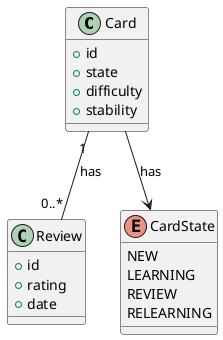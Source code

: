 @startuml "SRS Algorithm Simple"

' Simple class diagram
class Card {
  +id
  +state
  +difficulty
  +stability
}

class Review {
  +id
  +rating
  +date
}

Card "1" -- "0..*" Review : has

enum CardState {
  NEW
  LEARNING
  REVIEW
  RELEARNING
}

Card --> CardState : has

@enduml
